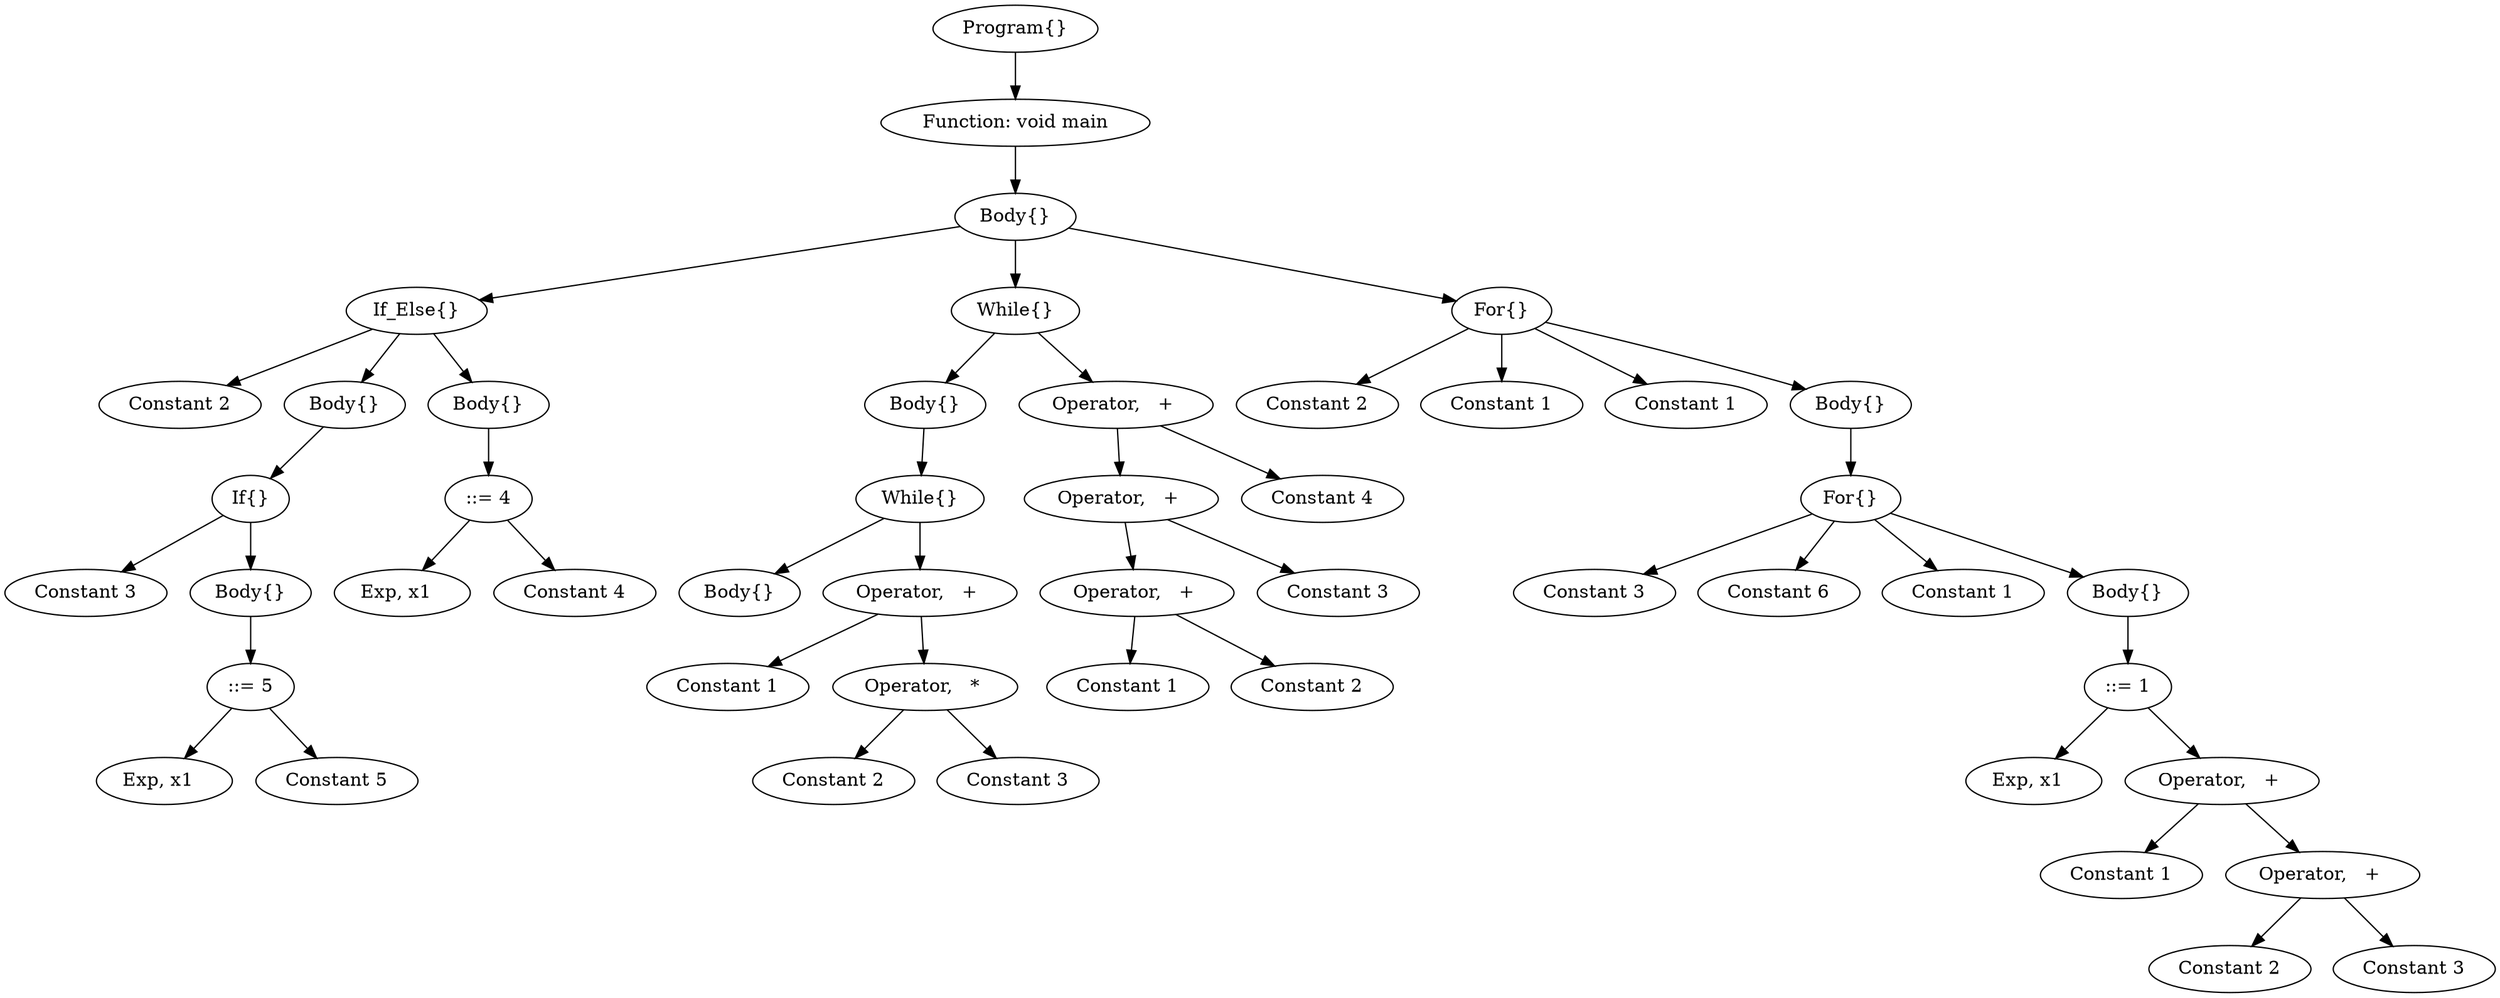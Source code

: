 digraph g {
49 [label="Program{}"];
48 [label="Function: void main"];
47 [label="Body{}"];
13 [label="If_Else{}"];
1 [label="Constant 2"];
8 [label="Body{}"];
7 [label="If{}"];
2 [label="Constant 3"];
6 [label="Body{}"];
5 [label="::= 5"];
3 [label="Exp, x1  "];
4 [label="Constant 5"];
12 [label="Body{}"];
11 [label="::= 4"];
9 [label="Exp, x1  "];
10 [label="Constant 4"];
29 [label="While{}"];
28 [label="Body{}"];
27 [label="While{}"];
26 [label="Body{}"];
25 [label="Operator,   + "];
21 [label="Constant 1"];
24 [label="Operator,   * "];
22 [label="Constant 2"];
23 [label="Constant 3"];
20 [label="Operator,   + "];
18 [label="Operator,   + "];
16 [label="Operator,   + "];
14 [label="Constant 1"];
15 [label="Constant 2"];
17 [label="Constant 3"];
19 [label="Constant 4"];
46 [label="For{}"];
30 [label="Constant 2"];
31 [label="Constant 1"];
32 [label="Constant 1"];
45 [label="Body{}"];
44 [label="For{}"];
33 [label="Constant 3"];
34 [label="Constant 6"];
35 [label="Constant 1"];
43 [label="Body{}"];
42 [label="::= 1"];
36 [label="Exp, x1  "];
41 [label="Operator,   + "];
37 [label="Constant 1"];
40 [label="Operator,   + "];
38 [label="Constant 2"];
39 [label="Constant 3"];
49->48;
48->47;
47->13;
13->1;
13->8;
8->7;
7->2;
7->6;
6->5;
5->3;
5->4;
13->12;
12->11;
11->9;
11->10;
47->29;
29->28;
28->27;
27->26;
27->25;
25->21;
25->24;
24->22;
24->23;
29->20;
20->18;
18->16;
16->14;
16->15;
18->17;
20->19;
47->46;
46->30;
46->31;
46->32;
46->45;
45->44;
44->33;
44->34;
44->35;
44->43;
43->42;
42->36;
42->41;
41->37;
41->40;
40->38;
40->39;
}